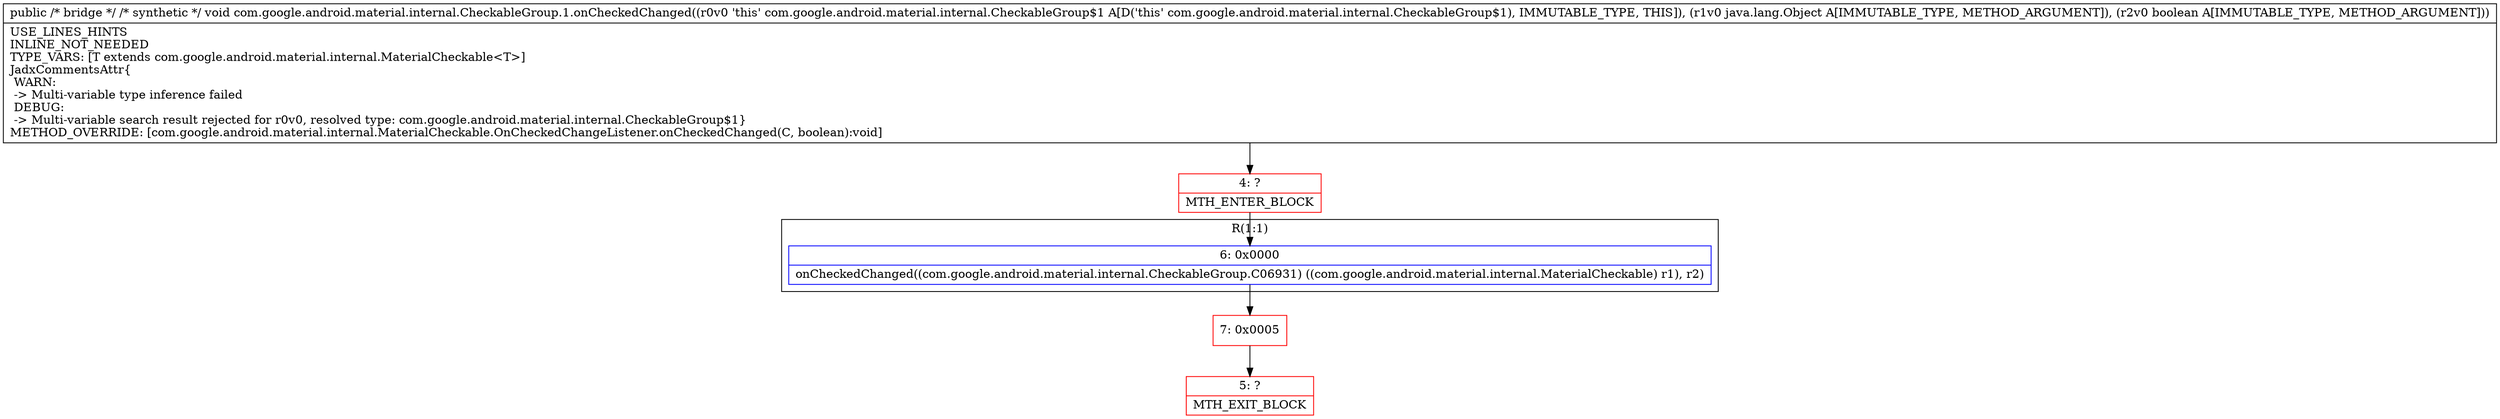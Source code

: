 digraph "CFG forcom.google.android.material.internal.CheckableGroup.1.onCheckedChanged(Ljava\/lang\/Object;Z)V" {
subgraph cluster_Region_176333755 {
label = "R(1:1)";
node [shape=record,color=blue];
Node_6 [shape=record,label="{6\:\ 0x0000|onCheckedChanged((com.google.android.material.internal.CheckableGroup.C06931) ((com.google.android.material.internal.MaterialCheckable) r1), r2)\l}"];
}
Node_4 [shape=record,color=red,label="{4\:\ ?|MTH_ENTER_BLOCK\l}"];
Node_7 [shape=record,color=red,label="{7\:\ 0x0005}"];
Node_5 [shape=record,color=red,label="{5\:\ ?|MTH_EXIT_BLOCK\l}"];
MethodNode[shape=record,label="{public \/* bridge *\/ \/* synthetic *\/ void com.google.android.material.internal.CheckableGroup.1.onCheckedChanged((r0v0 'this' com.google.android.material.internal.CheckableGroup$1 A[D('this' com.google.android.material.internal.CheckableGroup$1), IMMUTABLE_TYPE, THIS]), (r1v0 java.lang.Object A[IMMUTABLE_TYPE, METHOD_ARGUMENT]), (r2v0 boolean A[IMMUTABLE_TYPE, METHOD_ARGUMENT]))  | USE_LINES_HINTS\lINLINE_NOT_NEEDED\lTYPE_VARS: [T extends com.google.android.material.internal.MaterialCheckable\<T\>]\lJadxCommentsAttr\{\l WARN: \l \-\> Multi\-variable type inference failed\l DEBUG: \l \-\> Multi\-variable search result rejected for r0v0, resolved type: com.google.android.material.internal.CheckableGroup$1\}\lMETHOD_OVERRIDE: [com.google.android.material.internal.MaterialCheckable.OnCheckedChangeListener.onCheckedChanged(C, boolean):void]\l}"];
MethodNode -> Node_4;Node_6 -> Node_7;
Node_4 -> Node_6;
Node_7 -> Node_5;
}

